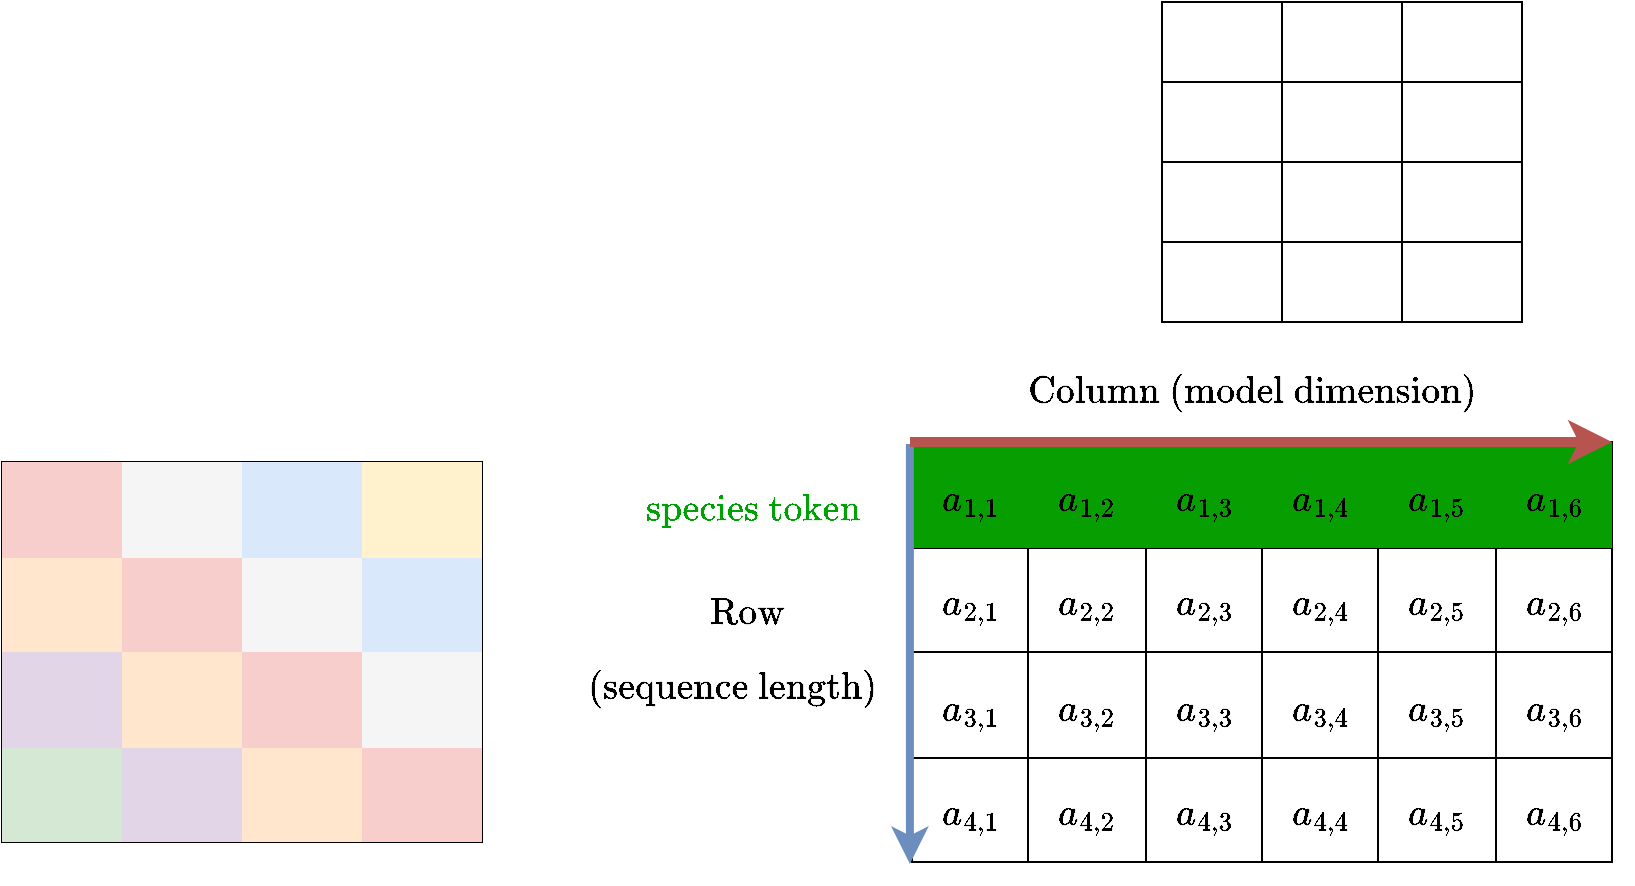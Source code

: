 <mxfile version="24.4.0" type="github">
  <diagram name="Page-1" id="wGf5R7sx8XBUqBo0aK0b">
    <mxGraphModel dx="1580" dy="2530" grid="1" gridSize="10" guides="1" tooltips="1" connect="1" arrows="1" fold="1" page="1" pageScale="1" pageWidth="850" pageHeight="1100" math="1" shadow="0">
      <root>
        <mxCell id="0" />
        <mxCell id="1" parent="0" />
        <mxCell id="F3wyyiee0PLoBlBI_Hny-25" value="" style="shape=table;startSize=0;container=1;collapsible=0;childLayout=tableLayout;rounded=1;fontSize=16;" parent="1" vertex="1">
          <mxGeometry x="1245" y="450" width="350" height="210" as="geometry" />
        </mxCell>
        <mxCell id="F3wyyiee0PLoBlBI_Hny-26" value="" style="shape=tableRow;horizontal=0;startSize=0;swimlaneHead=0;swimlaneBody=0;strokeColor=#d6b656;top=0;left=0;bottom=0;right=0;collapsible=0;dropTarget=0;fillColor=#069E00;points=[[0,0.5],[1,0.5]];portConstraint=eastwest;fontSize=17;" parent="F3wyyiee0PLoBlBI_Hny-25" vertex="1">
          <mxGeometry width="350" height="53" as="geometry" />
        </mxCell>
        <mxCell id="F3wyyiee0PLoBlBI_Hny-27" value="$$a_{1,1}$$" style="shape=partialRectangle;html=1;whiteSpace=wrap;connectable=0;strokeColor=inherit;overflow=hidden;fillColor=none;top=0;left=0;bottom=0;right=0;pointerEvents=1;fontSize=16;" parent="F3wyyiee0PLoBlBI_Hny-26" vertex="1">
          <mxGeometry width="58" height="53" as="geometry">
            <mxRectangle width="58" height="53" as="alternateBounds" />
          </mxGeometry>
        </mxCell>
        <mxCell id="F3wyyiee0PLoBlBI_Hny-28" value="$$a_{1,2}$$" style="shape=partialRectangle;html=1;whiteSpace=wrap;connectable=0;strokeColor=inherit;overflow=hidden;fillColor=none;top=0;left=0;bottom=0;right=0;pointerEvents=1;fontSize=16;" parent="F3wyyiee0PLoBlBI_Hny-26" vertex="1">
          <mxGeometry x="58" width="59" height="53" as="geometry">
            <mxRectangle width="59" height="53" as="alternateBounds" />
          </mxGeometry>
        </mxCell>
        <mxCell id="F3wyyiee0PLoBlBI_Hny-29" value="$$a_{1,3}$$" style="shape=partialRectangle;html=1;whiteSpace=wrap;connectable=0;strokeColor=inherit;overflow=hidden;fillColor=none;top=0;left=0;bottom=0;right=0;pointerEvents=1;fontSize=16;" parent="F3wyyiee0PLoBlBI_Hny-26" vertex="1">
          <mxGeometry x="117" width="58" height="53" as="geometry">
            <mxRectangle width="58" height="53" as="alternateBounds" />
          </mxGeometry>
        </mxCell>
        <mxCell id="F3wyyiee0PLoBlBI_Hny-30" value="$$a_{1,4}$$" style="shape=partialRectangle;html=1;whiteSpace=wrap;connectable=0;strokeColor=inherit;overflow=hidden;fillColor=none;top=0;left=0;bottom=0;right=0;pointerEvents=1;fontSize=16;" parent="F3wyyiee0PLoBlBI_Hny-26" vertex="1">
          <mxGeometry x="175" width="58" height="53" as="geometry">
            <mxRectangle width="58" height="53" as="alternateBounds" />
          </mxGeometry>
        </mxCell>
        <mxCell id="F3wyyiee0PLoBlBI_Hny-31" value="$$a_{1,5}$$" style="shape=partialRectangle;html=1;whiteSpace=wrap;connectable=0;strokeColor=inherit;overflow=hidden;fillColor=none;top=0;left=0;bottom=0;right=0;pointerEvents=1;fontSize=16;" parent="F3wyyiee0PLoBlBI_Hny-26" vertex="1">
          <mxGeometry x="233" width="59" height="53" as="geometry">
            <mxRectangle width="59" height="53" as="alternateBounds" />
          </mxGeometry>
        </mxCell>
        <mxCell id="F3wyyiee0PLoBlBI_Hny-32" value="$$a_{1,6}$$" style="shape=partialRectangle;html=1;whiteSpace=wrap;connectable=0;strokeColor=inherit;overflow=hidden;fillColor=none;top=0;left=0;bottom=0;right=0;pointerEvents=1;fontSize=16;" parent="F3wyyiee0PLoBlBI_Hny-26" vertex="1">
          <mxGeometry x="292" width="58" height="53" as="geometry">
            <mxRectangle width="58" height="53" as="alternateBounds" />
          </mxGeometry>
        </mxCell>
        <mxCell id="F3wyyiee0PLoBlBI_Hny-33" value="" style="shape=tableRow;horizontal=0;startSize=0;swimlaneHead=0;swimlaneBody=0;strokeColor=inherit;top=0;left=0;bottom=0;right=0;collapsible=0;dropTarget=0;fillColor=none;points=[[0,0.5],[1,0.5]];portConstraint=eastwest;" parent="F3wyyiee0PLoBlBI_Hny-25" vertex="1">
          <mxGeometry y="53" width="350" height="52" as="geometry" />
        </mxCell>
        <mxCell id="F3wyyiee0PLoBlBI_Hny-34" value="$$a_{2,1}$$" style="shape=partialRectangle;html=1;whiteSpace=wrap;connectable=0;strokeColor=inherit;overflow=hidden;fillColor=none;top=0;left=0;bottom=0;right=0;pointerEvents=1;fontSize=16;" parent="F3wyyiee0PLoBlBI_Hny-33" vertex="1">
          <mxGeometry width="58" height="52" as="geometry">
            <mxRectangle width="58" height="52" as="alternateBounds" />
          </mxGeometry>
        </mxCell>
        <mxCell id="F3wyyiee0PLoBlBI_Hny-35" value="$$a_{2,2}$$" style="shape=partialRectangle;html=1;whiteSpace=wrap;connectable=0;strokeColor=inherit;overflow=hidden;fillColor=none;top=0;left=0;bottom=0;right=0;pointerEvents=1;fontSize=16;" parent="F3wyyiee0PLoBlBI_Hny-33" vertex="1">
          <mxGeometry x="58" width="59" height="52" as="geometry">
            <mxRectangle width="59" height="52" as="alternateBounds" />
          </mxGeometry>
        </mxCell>
        <mxCell id="F3wyyiee0PLoBlBI_Hny-36" value="$$a_{2,3}$$" style="shape=partialRectangle;html=1;whiteSpace=wrap;connectable=0;strokeColor=inherit;overflow=hidden;fillColor=none;top=0;left=0;bottom=0;right=0;pointerEvents=1;fontSize=16;" parent="F3wyyiee0PLoBlBI_Hny-33" vertex="1">
          <mxGeometry x="117" width="58" height="52" as="geometry">
            <mxRectangle width="58" height="52" as="alternateBounds" />
          </mxGeometry>
        </mxCell>
        <mxCell id="F3wyyiee0PLoBlBI_Hny-37" value="$$a_{2,4}$$" style="shape=partialRectangle;html=1;whiteSpace=wrap;connectable=0;strokeColor=inherit;overflow=hidden;fillColor=none;top=0;left=0;bottom=0;right=0;pointerEvents=1;fontSize=16;" parent="F3wyyiee0PLoBlBI_Hny-33" vertex="1">
          <mxGeometry x="175" width="58" height="52" as="geometry">
            <mxRectangle width="58" height="52" as="alternateBounds" />
          </mxGeometry>
        </mxCell>
        <mxCell id="F3wyyiee0PLoBlBI_Hny-38" value="$$a_{2,5}$$" style="shape=partialRectangle;html=1;whiteSpace=wrap;connectable=0;strokeColor=inherit;overflow=hidden;fillColor=none;top=0;left=0;bottom=0;right=0;pointerEvents=1;fontSize=16;" parent="F3wyyiee0PLoBlBI_Hny-33" vertex="1">
          <mxGeometry x="233" width="59" height="52" as="geometry">
            <mxRectangle width="59" height="52" as="alternateBounds" />
          </mxGeometry>
        </mxCell>
        <mxCell id="F3wyyiee0PLoBlBI_Hny-39" value="$$a_{2,6}$$" style="shape=partialRectangle;html=1;whiteSpace=wrap;connectable=0;strokeColor=inherit;overflow=hidden;fillColor=none;top=0;left=0;bottom=0;right=0;pointerEvents=1;fontSize=16;" parent="F3wyyiee0PLoBlBI_Hny-33" vertex="1">
          <mxGeometry x="292" width="58" height="52" as="geometry">
            <mxRectangle width="58" height="52" as="alternateBounds" />
          </mxGeometry>
        </mxCell>
        <mxCell id="F3wyyiee0PLoBlBI_Hny-40" value="" style="shape=tableRow;horizontal=0;startSize=0;swimlaneHead=0;swimlaneBody=0;strokeColor=inherit;top=0;left=0;bottom=0;right=0;collapsible=0;dropTarget=0;fillColor=none;points=[[0,0.5],[1,0.5]];portConstraint=eastwest;" parent="F3wyyiee0PLoBlBI_Hny-25" vertex="1">
          <mxGeometry y="105" width="350" height="53" as="geometry" />
        </mxCell>
        <mxCell id="F3wyyiee0PLoBlBI_Hny-41" value="$$a_{3,1}$$" style="shape=partialRectangle;html=1;whiteSpace=wrap;connectable=0;strokeColor=inherit;overflow=hidden;fillColor=none;top=0;left=0;bottom=0;right=0;pointerEvents=1;fontSize=16;" parent="F3wyyiee0PLoBlBI_Hny-40" vertex="1">
          <mxGeometry width="58" height="53" as="geometry">
            <mxRectangle width="58" height="53" as="alternateBounds" />
          </mxGeometry>
        </mxCell>
        <mxCell id="F3wyyiee0PLoBlBI_Hny-42" value="$$a_{3,2}$$" style="shape=partialRectangle;html=1;whiteSpace=wrap;connectable=0;strokeColor=inherit;overflow=hidden;fillColor=none;top=0;left=0;bottom=0;right=0;pointerEvents=1;fontSize=16;" parent="F3wyyiee0PLoBlBI_Hny-40" vertex="1">
          <mxGeometry x="58" width="59" height="53" as="geometry">
            <mxRectangle width="59" height="53" as="alternateBounds" />
          </mxGeometry>
        </mxCell>
        <mxCell id="F3wyyiee0PLoBlBI_Hny-43" value="$$a_{3,3}$$" style="shape=partialRectangle;html=1;whiteSpace=wrap;connectable=0;strokeColor=inherit;overflow=hidden;fillColor=none;top=0;left=0;bottom=0;right=0;pointerEvents=1;fontSize=16;" parent="F3wyyiee0PLoBlBI_Hny-40" vertex="1">
          <mxGeometry x="117" width="58" height="53" as="geometry">
            <mxRectangle width="58" height="53" as="alternateBounds" />
          </mxGeometry>
        </mxCell>
        <mxCell id="F3wyyiee0PLoBlBI_Hny-44" value="$$a_{3,4}$$" style="shape=partialRectangle;html=1;whiteSpace=wrap;connectable=0;strokeColor=inherit;overflow=hidden;fillColor=none;top=0;left=0;bottom=0;right=0;pointerEvents=1;fontSize=16;" parent="F3wyyiee0PLoBlBI_Hny-40" vertex="1">
          <mxGeometry x="175" width="58" height="53" as="geometry">
            <mxRectangle width="58" height="53" as="alternateBounds" />
          </mxGeometry>
        </mxCell>
        <mxCell id="F3wyyiee0PLoBlBI_Hny-45" value="$$a_{3,5}$$" style="shape=partialRectangle;html=1;whiteSpace=wrap;connectable=0;strokeColor=inherit;overflow=hidden;fillColor=none;top=0;left=0;bottom=0;right=0;pointerEvents=1;fontSize=16;" parent="F3wyyiee0PLoBlBI_Hny-40" vertex="1">
          <mxGeometry x="233" width="59" height="53" as="geometry">
            <mxRectangle width="59" height="53" as="alternateBounds" />
          </mxGeometry>
        </mxCell>
        <mxCell id="F3wyyiee0PLoBlBI_Hny-46" value="$$a_{3,6}$$" style="shape=partialRectangle;html=1;whiteSpace=wrap;connectable=0;strokeColor=inherit;overflow=hidden;fillColor=none;top=0;left=0;bottom=0;right=0;pointerEvents=1;fontSize=16;" parent="F3wyyiee0PLoBlBI_Hny-40" vertex="1">
          <mxGeometry x="292" width="58" height="53" as="geometry">
            <mxRectangle width="58" height="53" as="alternateBounds" />
          </mxGeometry>
        </mxCell>
        <mxCell id="F3wyyiee0PLoBlBI_Hny-47" value="" style="shape=tableRow;horizontal=0;startSize=0;swimlaneHead=0;swimlaneBody=0;strokeColor=inherit;top=0;left=0;bottom=0;right=0;collapsible=0;dropTarget=0;fillColor=none;points=[[0,0.5],[1,0.5]];portConstraint=eastwest;" parent="F3wyyiee0PLoBlBI_Hny-25" vertex="1">
          <mxGeometry y="158" width="350" height="52" as="geometry" />
        </mxCell>
        <mxCell id="F3wyyiee0PLoBlBI_Hny-48" value="$$a_{4,1}$$" style="shape=partialRectangle;html=1;whiteSpace=wrap;connectable=0;strokeColor=inherit;overflow=hidden;fillColor=none;top=0;left=0;bottom=0;right=0;pointerEvents=1;fontSize=16;" parent="F3wyyiee0PLoBlBI_Hny-47" vertex="1">
          <mxGeometry width="58" height="52" as="geometry">
            <mxRectangle width="58" height="52" as="alternateBounds" />
          </mxGeometry>
        </mxCell>
        <mxCell id="F3wyyiee0PLoBlBI_Hny-49" value="$$a_{4,2}$$" style="shape=partialRectangle;html=1;whiteSpace=wrap;connectable=0;strokeColor=inherit;overflow=hidden;fillColor=none;top=0;left=0;bottom=0;right=0;pointerEvents=1;fontSize=16;" parent="F3wyyiee0PLoBlBI_Hny-47" vertex="1">
          <mxGeometry x="58" width="59" height="52" as="geometry">
            <mxRectangle width="59" height="52" as="alternateBounds" />
          </mxGeometry>
        </mxCell>
        <mxCell id="F3wyyiee0PLoBlBI_Hny-50" value="$$a_{4,3}$$" style="shape=partialRectangle;html=1;whiteSpace=wrap;connectable=0;strokeColor=inherit;overflow=hidden;fillColor=none;top=0;left=0;bottom=0;right=0;pointerEvents=1;fontSize=16;" parent="F3wyyiee0PLoBlBI_Hny-47" vertex="1">
          <mxGeometry x="117" width="58" height="52" as="geometry">
            <mxRectangle width="58" height="52" as="alternateBounds" />
          </mxGeometry>
        </mxCell>
        <mxCell id="F3wyyiee0PLoBlBI_Hny-51" value="$$a_{4,4}$$" style="shape=partialRectangle;html=1;whiteSpace=wrap;connectable=0;strokeColor=inherit;overflow=hidden;fillColor=none;top=0;left=0;bottom=0;right=0;pointerEvents=1;fontSize=16;" parent="F3wyyiee0PLoBlBI_Hny-47" vertex="1">
          <mxGeometry x="175" width="58" height="52" as="geometry">
            <mxRectangle width="58" height="52" as="alternateBounds" />
          </mxGeometry>
        </mxCell>
        <mxCell id="F3wyyiee0PLoBlBI_Hny-52" value="$$a_{4,5}$$" style="shape=partialRectangle;html=1;whiteSpace=wrap;connectable=0;strokeColor=inherit;overflow=hidden;fillColor=none;top=0;left=0;bottom=0;right=0;pointerEvents=1;fontSize=16;" parent="F3wyyiee0PLoBlBI_Hny-47" vertex="1">
          <mxGeometry x="233" width="59" height="52" as="geometry">
            <mxRectangle width="59" height="52" as="alternateBounds" />
          </mxGeometry>
        </mxCell>
        <mxCell id="F3wyyiee0PLoBlBI_Hny-53" value="$$a_{4,6}$$" style="shape=partialRectangle;html=1;whiteSpace=wrap;connectable=0;strokeColor=inherit;overflow=hidden;fillColor=none;top=0;left=0;bottom=0;right=0;pointerEvents=1;fontSize=16;" parent="F3wyyiee0PLoBlBI_Hny-47" vertex="1">
          <mxGeometry x="292" width="58" height="52" as="geometry">
            <mxRectangle width="58" height="52" as="alternateBounds" />
          </mxGeometry>
        </mxCell>
        <mxCell id="1sqNqoG4s8r2B1xqitDS-2" value="" style="endArrow=classic;html=1;rounded=0;exitX=-0.003;exitY=0.019;exitDx=0;exitDy=0;exitPerimeter=0;entryX=-0.003;entryY=1.019;entryDx=0;entryDy=0;entryPerimeter=0;fillColor=#dae8fc;strokeColor=#6c8ebf;strokeWidth=4;" parent="F3wyyiee0PLoBlBI_Hny-25" source="F3wyyiee0PLoBlBI_Hny-26" target="F3wyyiee0PLoBlBI_Hny-47" edge="1">
          <mxGeometry width="50" height="50" relative="1" as="geometry">
            <mxPoint x="10" y="70" as="sourcePoint" />
            <mxPoint x="60" y="20" as="targetPoint" />
          </mxGeometry>
        </mxCell>
        <mxCell id="1sqNqoG4s8r2B1xqitDS-3" value="" style="endArrow=classic;html=1;rounded=0;strokeWidth=5;fillColor=#f8cecc;strokeColor=#b85450;" parent="F3wyyiee0PLoBlBI_Hny-25" edge="1">
          <mxGeometry width="50" height="50" relative="1" as="geometry">
            <mxPoint x="-1" as="sourcePoint" />
            <mxPoint x="350" as="targetPoint" />
          </mxGeometry>
        </mxCell>
        <mxCell id="1sqNqoG4s8r2B1xqitDS-4" value="$$\text{Column (model dimension)} $$" style="text;html=1;align=center;verticalAlign=middle;resizable=0;points=[];autosize=1;strokeColor=none;fillColor=none;fontSize=16;" parent="1" vertex="1">
          <mxGeometry x="1270" y="410" width="290" height="30" as="geometry" />
        </mxCell>
        <mxCell id="1sqNqoG4s8r2B1xqitDS-6" value="$$\text{Row }$$" style="text;html=1;align=center;verticalAlign=middle;resizable=0;points=[];autosize=1;strokeColor=none;fillColor=none;fontSize=16;" parent="1" vertex="1">
          <mxGeometry x="1095" y="520" width="140" height="30" as="geometry" />
        </mxCell>
        <mxCell id="1sqNqoG4s8r2B1xqitDS-12" value="&lt;div style=&quot;font-size: 16px;&quot;&gt;$$\text{(sequence length)}$$&lt;/div&gt;" style="text;html=1;align=center;verticalAlign=middle;resizable=0;points=[];autosize=1;strokeColor=none;fillColor=none;fontSize=16;" parent="1" vertex="1">
          <mxGeometry x="1040" y="558" width="230" height="30" as="geometry" />
        </mxCell>
        <mxCell id="zw45EAOEBZMLgNeasYMU-1" value="&lt;font&gt;&lt;span style=&quot;background-color: rgb(248, 228, 92);&quot;&gt;$$\text{species token} $$&lt;/span&gt;&lt;/font&gt;" style="text;html=1;align=center;verticalAlign=middle;resizable=0;points=[];autosize=1;strokeColor=none;fillColor=none;fontSize=16;fontColor=#00A105;" vertex="1" parent="1">
          <mxGeometry x="1065" y="468" width="200" height="30" as="geometry" />
        </mxCell>
        <mxCell id="zw45EAOEBZMLgNeasYMU-108" value="" style="shape=table;startSize=0;container=1;collapsible=0;childLayout=tableLayout;" vertex="1" parent="1">
          <mxGeometry x="790" y="460" width="240" height="190" as="geometry" />
        </mxCell>
        <mxCell id="zw45EAOEBZMLgNeasYMU-109" value="" style="shape=tableRow;horizontal=0;startSize=0;swimlaneHead=0;swimlaneBody=0;strokeColor=inherit;top=0;left=0;bottom=0;right=0;collapsible=0;dropTarget=0;fillColor=none;points=[[0,0.5],[1,0.5]];portConstraint=eastwest;" vertex="1" parent="zw45EAOEBZMLgNeasYMU-108">
          <mxGeometry width="240" height="48" as="geometry" />
        </mxCell>
        <mxCell id="zw45EAOEBZMLgNeasYMU-110" value="" style="shape=partialRectangle;html=1;whiteSpace=wrap;connectable=0;strokeColor=#b85450;overflow=hidden;fillColor=#f8cecc;top=0;left=0;bottom=0;right=0;pointerEvents=1;" vertex="1" parent="zw45EAOEBZMLgNeasYMU-109">
          <mxGeometry width="60" height="48" as="geometry">
            <mxRectangle width="60" height="48" as="alternateBounds" />
          </mxGeometry>
        </mxCell>
        <mxCell id="zw45EAOEBZMLgNeasYMU-111" value="" style="shape=partialRectangle;html=1;whiteSpace=wrap;connectable=0;strokeColor=#666666;overflow=hidden;fillColor=#f5f5f5;top=0;left=0;bottom=0;right=0;pointerEvents=1;fontColor=#333333;" vertex="1" parent="zw45EAOEBZMLgNeasYMU-109">
          <mxGeometry x="60" width="60" height="48" as="geometry">
            <mxRectangle width="60" height="48" as="alternateBounds" />
          </mxGeometry>
        </mxCell>
        <mxCell id="zw45EAOEBZMLgNeasYMU-112" value="" style="shape=partialRectangle;html=1;whiteSpace=wrap;connectable=0;strokeColor=#6c8ebf;overflow=hidden;fillColor=#dae8fc;top=0;left=0;bottom=0;right=0;pointerEvents=1;" vertex="1" parent="zw45EAOEBZMLgNeasYMU-109">
          <mxGeometry x="120" width="60" height="48" as="geometry">
            <mxRectangle width="60" height="48" as="alternateBounds" />
          </mxGeometry>
        </mxCell>
        <mxCell id="zw45EAOEBZMLgNeasYMU-113" value="" style="shape=partialRectangle;html=1;whiteSpace=wrap;connectable=0;strokeColor=#d6b656;overflow=hidden;fillColor=#fff2cc;top=0;left=0;bottom=0;right=0;pointerEvents=1;" vertex="1" parent="zw45EAOEBZMLgNeasYMU-109">
          <mxGeometry x="180" width="60" height="48" as="geometry">
            <mxRectangle width="60" height="48" as="alternateBounds" />
          </mxGeometry>
        </mxCell>
        <mxCell id="zw45EAOEBZMLgNeasYMU-114" value="" style="shape=tableRow;horizontal=0;startSize=0;swimlaneHead=0;swimlaneBody=0;strokeColor=inherit;top=0;left=0;bottom=0;right=0;collapsible=0;dropTarget=0;fillColor=none;points=[[0,0.5],[1,0.5]];portConstraint=eastwest;" vertex="1" parent="zw45EAOEBZMLgNeasYMU-108">
          <mxGeometry y="48" width="240" height="47" as="geometry" />
        </mxCell>
        <mxCell id="zw45EAOEBZMLgNeasYMU-115" value="" style="shape=partialRectangle;html=1;whiteSpace=wrap;connectable=0;strokeColor=#d79b00;overflow=hidden;fillColor=#ffe6cc;top=0;left=0;bottom=0;right=0;pointerEvents=1;" vertex="1" parent="zw45EAOEBZMLgNeasYMU-114">
          <mxGeometry width="60" height="47" as="geometry">
            <mxRectangle width="60" height="47" as="alternateBounds" />
          </mxGeometry>
        </mxCell>
        <mxCell id="zw45EAOEBZMLgNeasYMU-116" value="" style="shape=partialRectangle;html=1;whiteSpace=wrap;connectable=0;strokeColor=#b85450;overflow=hidden;fillColor=#f8cecc;top=0;left=0;bottom=0;right=0;pointerEvents=1;" vertex="1" parent="zw45EAOEBZMLgNeasYMU-114">
          <mxGeometry x="60" width="60" height="47" as="geometry">
            <mxRectangle width="60" height="47" as="alternateBounds" />
          </mxGeometry>
        </mxCell>
        <mxCell id="zw45EAOEBZMLgNeasYMU-117" value="" style="shape=partialRectangle;html=1;whiteSpace=wrap;connectable=0;strokeColor=#666666;overflow=hidden;fillColor=#f5f5f5;top=0;left=0;bottom=0;right=0;pointerEvents=1;fontColor=#333333;" vertex="1" parent="zw45EAOEBZMLgNeasYMU-114">
          <mxGeometry x="120" width="60" height="47" as="geometry">
            <mxRectangle width="60" height="47" as="alternateBounds" />
          </mxGeometry>
        </mxCell>
        <mxCell id="zw45EAOEBZMLgNeasYMU-118" value="" style="shape=partialRectangle;html=1;whiteSpace=wrap;connectable=0;strokeColor=#6c8ebf;overflow=hidden;fillColor=#dae8fc;top=0;left=0;bottom=0;right=0;pointerEvents=1;" vertex="1" parent="zw45EAOEBZMLgNeasYMU-114">
          <mxGeometry x="180" width="60" height="47" as="geometry">
            <mxRectangle width="60" height="47" as="alternateBounds" />
          </mxGeometry>
        </mxCell>
        <mxCell id="zw45EAOEBZMLgNeasYMU-119" value="" style="shape=tableRow;horizontal=0;startSize=0;swimlaneHead=0;swimlaneBody=0;strokeColor=inherit;top=0;left=0;bottom=0;right=0;collapsible=0;dropTarget=0;fillColor=none;points=[[0,0.5],[1,0.5]];portConstraint=eastwest;" vertex="1" parent="zw45EAOEBZMLgNeasYMU-108">
          <mxGeometry y="95" width="240" height="48" as="geometry" />
        </mxCell>
        <mxCell id="zw45EAOEBZMLgNeasYMU-120" value="" style="shape=partialRectangle;html=1;whiteSpace=wrap;connectable=0;strokeColor=#9673a6;overflow=hidden;fillColor=#e1d5e7;top=0;left=0;bottom=0;right=0;pointerEvents=1;" vertex="1" parent="zw45EAOEBZMLgNeasYMU-119">
          <mxGeometry width="60" height="48" as="geometry">
            <mxRectangle width="60" height="48" as="alternateBounds" />
          </mxGeometry>
        </mxCell>
        <mxCell id="zw45EAOEBZMLgNeasYMU-121" value="" style="shape=partialRectangle;html=1;whiteSpace=wrap;connectable=0;strokeColor=#d79b00;overflow=hidden;fillColor=#ffe6cc;top=0;left=0;bottom=0;right=0;pointerEvents=1;" vertex="1" parent="zw45EAOEBZMLgNeasYMU-119">
          <mxGeometry x="60" width="60" height="48" as="geometry">
            <mxRectangle width="60" height="48" as="alternateBounds" />
          </mxGeometry>
        </mxCell>
        <mxCell id="zw45EAOEBZMLgNeasYMU-122" value="" style="shape=partialRectangle;html=1;whiteSpace=wrap;connectable=0;strokeColor=#b85450;overflow=hidden;fillColor=#f8cecc;top=0;left=0;bottom=0;right=0;pointerEvents=1;" vertex="1" parent="zw45EAOEBZMLgNeasYMU-119">
          <mxGeometry x="120" width="60" height="48" as="geometry">
            <mxRectangle width="60" height="48" as="alternateBounds" />
          </mxGeometry>
        </mxCell>
        <mxCell id="zw45EAOEBZMLgNeasYMU-123" value="" style="shape=partialRectangle;html=1;whiteSpace=wrap;connectable=0;strokeColor=#666666;overflow=hidden;fillColor=#f5f5f5;top=0;left=0;bottom=0;right=0;pointerEvents=1;fontColor=#333333;" vertex="1" parent="zw45EAOEBZMLgNeasYMU-119">
          <mxGeometry x="180" width="60" height="48" as="geometry">
            <mxRectangle width="60" height="48" as="alternateBounds" />
          </mxGeometry>
        </mxCell>
        <mxCell id="zw45EAOEBZMLgNeasYMU-124" value="" style="shape=tableRow;horizontal=0;startSize=0;swimlaneHead=0;swimlaneBody=0;strokeColor=inherit;top=0;left=0;bottom=0;right=0;collapsible=0;dropTarget=0;fillColor=none;points=[[0,0.5],[1,0.5]];portConstraint=eastwest;" vertex="1" parent="zw45EAOEBZMLgNeasYMU-108">
          <mxGeometry y="143" width="240" height="47" as="geometry" />
        </mxCell>
        <mxCell id="zw45EAOEBZMLgNeasYMU-125" value="" style="shape=partialRectangle;html=1;whiteSpace=wrap;connectable=0;strokeColor=#82b366;overflow=hidden;fillColor=#d5e8d4;top=0;left=0;bottom=0;right=0;pointerEvents=1;" vertex="1" parent="zw45EAOEBZMLgNeasYMU-124">
          <mxGeometry width="60" height="47" as="geometry">
            <mxRectangle width="60" height="47" as="alternateBounds" />
          </mxGeometry>
        </mxCell>
        <mxCell id="zw45EAOEBZMLgNeasYMU-126" value="" style="shape=partialRectangle;html=1;whiteSpace=wrap;connectable=0;strokeColor=#9673a6;overflow=hidden;fillColor=#e1d5e7;top=0;left=0;bottom=0;right=0;pointerEvents=1;" vertex="1" parent="zw45EAOEBZMLgNeasYMU-124">
          <mxGeometry x="60" width="60" height="47" as="geometry">
            <mxRectangle width="60" height="47" as="alternateBounds" />
          </mxGeometry>
        </mxCell>
        <mxCell id="zw45EAOEBZMLgNeasYMU-127" value="" style="shape=partialRectangle;html=1;whiteSpace=wrap;connectable=0;strokeColor=#d79b00;overflow=hidden;fillColor=#ffe6cc;top=0;left=0;bottom=0;right=0;pointerEvents=1;" vertex="1" parent="zw45EAOEBZMLgNeasYMU-124">
          <mxGeometry x="120" width="60" height="47" as="geometry">
            <mxRectangle width="60" height="47" as="alternateBounds" />
          </mxGeometry>
        </mxCell>
        <mxCell id="zw45EAOEBZMLgNeasYMU-128" value="" style="shape=partialRectangle;html=1;whiteSpace=wrap;connectable=0;strokeColor=#b85450;overflow=hidden;fillColor=#f8cecc;top=0;left=0;bottom=0;right=0;pointerEvents=1;" vertex="1" parent="zw45EAOEBZMLgNeasYMU-124">
          <mxGeometry x="180" width="60" height="47" as="geometry">
            <mxRectangle width="60" height="47" as="alternateBounds" />
          </mxGeometry>
        </mxCell>
        <mxCell id="zw45EAOEBZMLgNeasYMU-150" value="" style="shape=table;startSize=0;container=1;collapsible=0;childLayout=tableLayout;" vertex="1" parent="1">
          <mxGeometry x="1370" y="230" width="180" height="160" as="geometry" />
        </mxCell>
        <mxCell id="zw45EAOEBZMLgNeasYMU-151" value="" style="shape=tableRow;horizontal=0;startSize=0;swimlaneHead=0;swimlaneBody=0;strokeColor=inherit;top=0;left=0;bottom=0;right=0;collapsible=0;dropTarget=0;fillColor=none;points=[[0,0.5],[1,0.5]];portConstraint=eastwest;" vertex="1" parent="zw45EAOEBZMLgNeasYMU-150">
          <mxGeometry width="180" height="40" as="geometry" />
        </mxCell>
        <mxCell id="zw45EAOEBZMLgNeasYMU-152" value="" style="shape=partialRectangle;html=1;whiteSpace=wrap;connectable=0;strokeColor=inherit;overflow=hidden;fillColor=none;top=0;left=0;bottom=0;right=0;pointerEvents=1;" vertex="1" parent="zw45EAOEBZMLgNeasYMU-151">
          <mxGeometry width="60" height="40" as="geometry">
            <mxRectangle width="60" height="40" as="alternateBounds" />
          </mxGeometry>
        </mxCell>
        <mxCell id="zw45EAOEBZMLgNeasYMU-153" value="" style="shape=partialRectangle;html=1;whiteSpace=wrap;connectable=0;strokeColor=inherit;overflow=hidden;fillColor=none;top=0;left=0;bottom=0;right=0;pointerEvents=1;" vertex="1" parent="zw45EAOEBZMLgNeasYMU-151">
          <mxGeometry x="60" width="60" height="40" as="geometry">
            <mxRectangle width="60" height="40" as="alternateBounds" />
          </mxGeometry>
        </mxCell>
        <mxCell id="zw45EAOEBZMLgNeasYMU-154" value="" style="shape=partialRectangle;html=1;whiteSpace=wrap;connectable=0;strokeColor=inherit;overflow=hidden;fillColor=none;top=0;left=0;bottom=0;right=0;pointerEvents=1;" vertex="1" parent="zw45EAOEBZMLgNeasYMU-151">
          <mxGeometry x="120" width="60" height="40" as="geometry">
            <mxRectangle width="60" height="40" as="alternateBounds" />
          </mxGeometry>
        </mxCell>
        <mxCell id="zw45EAOEBZMLgNeasYMU-155" value="" style="shape=tableRow;horizontal=0;startSize=0;swimlaneHead=0;swimlaneBody=0;strokeColor=inherit;top=0;left=0;bottom=0;right=0;collapsible=0;dropTarget=0;fillColor=none;points=[[0,0.5],[1,0.5]];portConstraint=eastwest;" vertex="1" parent="zw45EAOEBZMLgNeasYMU-150">
          <mxGeometry y="40" width="180" height="40" as="geometry" />
        </mxCell>
        <mxCell id="zw45EAOEBZMLgNeasYMU-156" value="" style="shape=partialRectangle;html=1;whiteSpace=wrap;connectable=0;strokeColor=inherit;overflow=hidden;fillColor=none;top=0;left=0;bottom=0;right=0;pointerEvents=1;" vertex="1" parent="zw45EAOEBZMLgNeasYMU-155">
          <mxGeometry width="60" height="40" as="geometry">
            <mxRectangle width="60" height="40" as="alternateBounds" />
          </mxGeometry>
        </mxCell>
        <mxCell id="zw45EAOEBZMLgNeasYMU-157" value="" style="shape=partialRectangle;html=1;whiteSpace=wrap;connectable=0;strokeColor=inherit;overflow=hidden;fillColor=none;top=0;left=0;bottom=0;right=0;pointerEvents=1;" vertex="1" parent="zw45EAOEBZMLgNeasYMU-155">
          <mxGeometry x="60" width="60" height="40" as="geometry">
            <mxRectangle width="60" height="40" as="alternateBounds" />
          </mxGeometry>
        </mxCell>
        <mxCell id="zw45EAOEBZMLgNeasYMU-158" value="" style="shape=partialRectangle;html=1;whiteSpace=wrap;connectable=0;strokeColor=inherit;overflow=hidden;fillColor=none;top=0;left=0;bottom=0;right=0;pointerEvents=1;" vertex="1" parent="zw45EAOEBZMLgNeasYMU-155">
          <mxGeometry x="120" width="60" height="40" as="geometry">
            <mxRectangle width="60" height="40" as="alternateBounds" />
          </mxGeometry>
        </mxCell>
        <mxCell id="zw45EAOEBZMLgNeasYMU-159" value="" style="shape=tableRow;horizontal=0;startSize=0;swimlaneHead=0;swimlaneBody=0;strokeColor=inherit;top=0;left=0;bottom=0;right=0;collapsible=0;dropTarget=0;fillColor=none;points=[[0,0.5],[1,0.5]];portConstraint=eastwest;" vertex="1" parent="zw45EAOEBZMLgNeasYMU-150">
          <mxGeometry y="80" width="180" height="40" as="geometry" />
        </mxCell>
        <mxCell id="zw45EAOEBZMLgNeasYMU-160" value="" style="shape=partialRectangle;html=1;whiteSpace=wrap;connectable=0;strokeColor=inherit;overflow=hidden;fillColor=none;top=0;left=0;bottom=0;right=0;pointerEvents=1;" vertex="1" parent="zw45EAOEBZMLgNeasYMU-159">
          <mxGeometry width="60" height="40" as="geometry">
            <mxRectangle width="60" height="40" as="alternateBounds" />
          </mxGeometry>
        </mxCell>
        <mxCell id="zw45EAOEBZMLgNeasYMU-161" value="" style="shape=partialRectangle;html=1;whiteSpace=wrap;connectable=0;strokeColor=inherit;overflow=hidden;fillColor=none;top=0;left=0;bottom=0;right=0;pointerEvents=1;" vertex="1" parent="zw45EAOEBZMLgNeasYMU-159">
          <mxGeometry x="60" width="60" height="40" as="geometry">
            <mxRectangle width="60" height="40" as="alternateBounds" />
          </mxGeometry>
        </mxCell>
        <mxCell id="zw45EAOEBZMLgNeasYMU-162" value="" style="shape=partialRectangle;html=1;whiteSpace=wrap;connectable=0;strokeColor=inherit;overflow=hidden;fillColor=none;top=0;left=0;bottom=0;right=0;pointerEvents=1;" vertex="1" parent="zw45EAOEBZMLgNeasYMU-159">
          <mxGeometry x="120" width="60" height="40" as="geometry">
            <mxRectangle width="60" height="40" as="alternateBounds" />
          </mxGeometry>
        </mxCell>
        <mxCell id="zw45EAOEBZMLgNeasYMU-163" value="" style="shape=tableRow;horizontal=0;startSize=0;swimlaneHead=0;swimlaneBody=0;strokeColor=inherit;top=0;left=0;bottom=0;right=0;collapsible=0;dropTarget=0;fillColor=none;points=[[0,0.5],[1,0.5]];portConstraint=eastwest;" vertex="1" parent="zw45EAOEBZMLgNeasYMU-150">
          <mxGeometry y="120" width="180" height="40" as="geometry" />
        </mxCell>
        <mxCell id="zw45EAOEBZMLgNeasYMU-164" value="" style="shape=partialRectangle;html=1;whiteSpace=wrap;connectable=0;strokeColor=inherit;overflow=hidden;fillColor=none;top=0;left=0;bottom=0;right=0;pointerEvents=1;" vertex="1" parent="zw45EAOEBZMLgNeasYMU-163">
          <mxGeometry width="60" height="40" as="geometry">
            <mxRectangle width="60" height="40" as="alternateBounds" />
          </mxGeometry>
        </mxCell>
        <mxCell id="zw45EAOEBZMLgNeasYMU-165" value="" style="shape=partialRectangle;html=1;whiteSpace=wrap;connectable=0;strokeColor=inherit;overflow=hidden;fillColor=none;top=0;left=0;bottom=0;right=0;pointerEvents=1;" vertex="1" parent="zw45EAOEBZMLgNeasYMU-163">
          <mxGeometry x="60" width="60" height="40" as="geometry">
            <mxRectangle width="60" height="40" as="alternateBounds" />
          </mxGeometry>
        </mxCell>
        <mxCell id="zw45EAOEBZMLgNeasYMU-166" value="" style="shape=partialRectangle;html=1;whiteSpace=wrap;connectable=0;strokeColor=inherit;overflow=hidden;fillColor=none;top=0;left=0;bottom=0;right=0;pointerEvents=1;" vertex="1" parent="zw45EAOEBZMLgNeasYMU-163">
          <mxGeometry x="120" width="60" height="40" as="geometry">
            <mxRectangle width="60" height="40" as="alternateBounds" />
          </mxGeometry>
        </mxCell>
      </root>
    </mxGraphModel>
  </diagram>
</mxfile>
